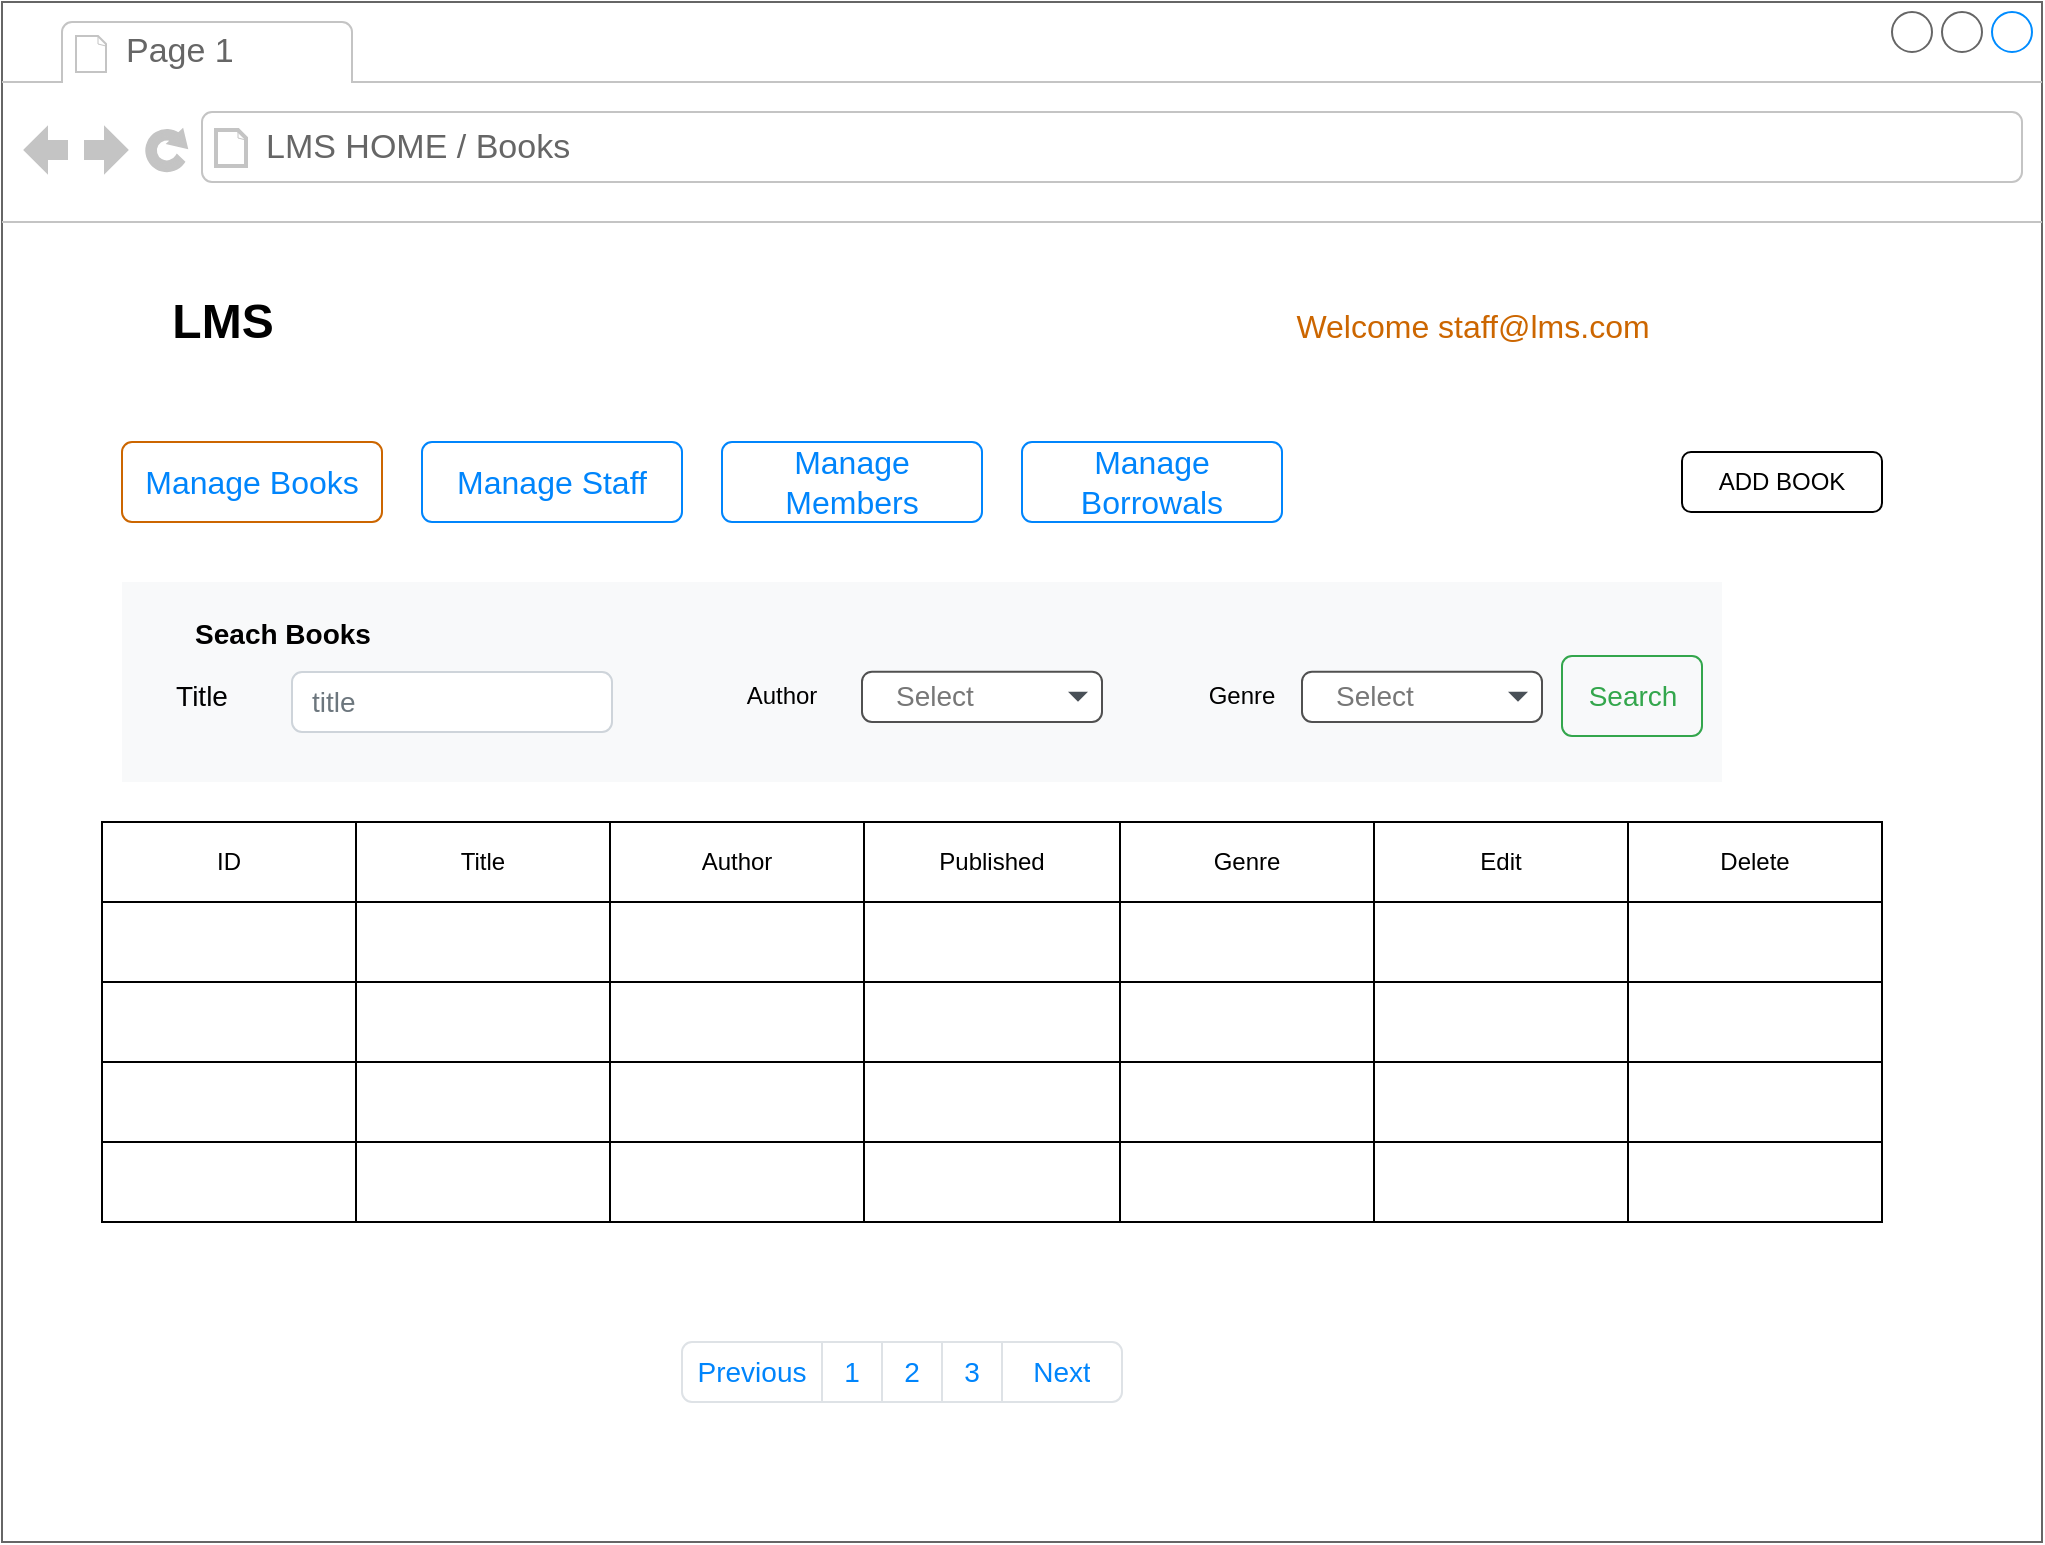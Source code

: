 <mxfile version="24.7.8">
  <diagram name="Page-1" id="2cc2dc42-3aac-f2a9-1cec-7a8b7cbee084">
    <mxGraphModel dx="1434" dy="836" grid="1" gridSize="10" guides="1" tooltips="1" connect="1" arrows="1" fold="1" page="1" pageScale="1" pageWidth="1100" pageHeight="850" background="none" math="0" shadow="0">
      <root>
        <mxCell id="0" />
        <mxCell id="1" parent="0" />
        <mxCell id="u52cNytf9pB5Nw0GOw8_-13" value="" style="strokeWidth=1;shadow=0;dashed=0;align=center;html=1;shape=mxgraph.mockup.containers.browserWindow;rSize=0;strokeColor=#666666;strokeColor2=#008cff;strokeColor3=#c4c4c4;mainText=,;recursiveResize=0;" parent="1" vertex="1">
          <mxGeometry x="50" y="30" width="1020" height="770" as="geometry" />
        </mxCell>
        <mxCell id="u52cNytf9pB5Nw0GOw8_-14" value="Page 1" style="strokeWidth=1;shadow=0;dashed=0;align=center;html=1;shape=mxgraph.mockup.containers.anchor;fontSize=17;fontColor=#666666;align=left;whiteSpace=wrap;" parent="u52cNytf9pB5Nw0GOw8_-13" vertex="1">
          <mxGeometry x="60" y="12" width="110" height="26" as="geometry" />
        </mxCell>
        <mxCell id="u52cNytf9pB5Nw0GOw8_-15" value="LMS HOME / Books" style="strokeWidth=1;shadow=0;dashed=0;align=center;html=1;shape=mxgraph.mockup.containers.anchor;rSize=0;fontSize=17;fontColor=#666666;align=left;" parent="u52cNytf9pB5Nw0GOw8_-13" vertex="1">
          <mxGeometry x="130" y="60" width="250" height="26" as="geometry" />
        </mxCell>
        <mxCell id="u52cNytf9pB5Nw0GOw8_-17" value="LMS" style="text;strokeColor=none;fillColor=none;html=1;fontSize=24;fontStyle=1;verticalAlign=middle;align=center;" parent="u52cNytf9pB5Nw0GOw8_-13" vertex="1">
          <mxGeometry x="60" y="140" width="100" height="40" as="geometry" />
        </mxCell>
        <mxCell id="9EujGWN3wRDiF9waKeuq-1" value="&lt;span style=&quot;font-weight: normal;&quot;&gt;&lt;font color=&quot;#cc6600&quot; style=&quot;font-size: 16px;&quot;&gt;Welcome staff@lms.com&lt;/font&gt;&lt;/span&gt;" style="text;strokeColor=none;fillColor=none;html=1;fontSize=24;fontStyle=1;verticalAlign=middle;align=center;" parent="u52cNytf9pB5Nw0GOw8_-13" vertex="1">
          <mxGeometry x="520" y="140" width="430" height="40" as="geometry" />
        </mxCell>
        <mxCell id="9EujGWN3wRDiF9waKeuq-3" value="Manage Books" style="html=1;shadow=0;dashed=0;shape=mxgraph.bootstrap.rrect;rSize=5;strokeColor=#CC6600;strokeWidth=1;fillColor=none;fontColor=#0085FC;whiteSpace=wrap;align=center;verticalAlign=middle;spacingLeft=0;fontStyle=0;fontSize=16;spacing=5;" parent="u52cNytf9pB5Nw0GOw8_-13" vertex="1">
          <mxGeometry x="60" y="220" width="130" height="40" as="geometry" />
        </mxCell>
        <mxCell id="9EujGWN3wRDiF9waKeuq-5" value="Manage Staff" style="html=1;shadow=0;dashed=0;shape=mxgraph.bootstrap.rrect;rSize=5;strokeColor=#0085FC;strokeWidth=1;fillColor=none;fontColor=#0085FC;whiteSpace=wrap;align=center;verticalAlign=middle;spacingLeft=0;fontStyle=0;fontSize=16;spacing=5;" parent="u52cNytf9pB5Nw0GOw8_-13" vertex="1">
          <mxGeometry x="210" y="220" width="130" height="40" as="geometry" />
        </mxCell>
        <mxCell id="9EujGWN3wRDiF9waKeuq-6" value="Manage Borrowals" style="html=1;shadow=0;dashed=0;shape=mxgraph.bootstrap.rrect;rSize=5;strokeColor=#0085FC;strokeWidth=1;fillColor=none;fontColor=#0085FC;whiteSpace=wrap;align=center;verticalAlign=middle;spacingLeft=0;fontStyle=0;fontSize=16;spacing=5;" parent="u52cNytf9pB5Nw0GOw8_-13" vertex="1">
          <mxGeometry x="510" y="220" width="130" height="40" as="geometry" />
        </mxCell>
        <mxCell id="9EujGWN3wRDiF9waKeuq-7" value="Manage Members" style="html=1;shadow=0;dashed=0;shape=mxgraph.bootstrap.rrect;rSize=5;strokeColor=#0085FC;strokeWidth=1;fillColor=none;fontColor=#0085FC;whiteSpace=wrap;align=center;verticalAlign=middle;spacingLeft=0;fontStyle=0;fontSize=16;spacing=5;" parent="u52cNytf9pB5Nw0GOw8_-13" vertex="1">
          <mxGeometry x="360" y="220" width="130" height="40" as="geometry" />
        </mxCell>
        <mxCell id="9EujGWN3wRDiF9waKeuq-8" value="" style="swimlane;shape=mxgraph.bootstrap.anchor;strokeColor=#DEE2E6;fillColor=#ffffff;fontColor=#0085FC;fontStyle=0;childLayout=stackLayout;horizontal=0;startSize=0;horizontalStack=1;resizeParent=1;resizeParentMax=0;resizeLast=0;collapsible=0;marginBottom=0;whiteSpace=wrap;html=1;" parent="u52cNytf9pB5Nw0GOw8_-13" vertex="1">
          <mxGeometry x="340" y="670" width="220" height="30" as="geometry" />
        </mxCell>
        <mxCell id="9EujGWN3wRDiF9waKeuq-9" value="Previous" style="text;strokeColor=inherit;align=center;verticalAlign=middle;spacingLeft=5;spacingRight=5;overflow=hidden;points=[[0,0.5],[1,0.5]];portConstraint=eastwest;rotatable=0;whiteSpace=wrap;html=1;shape=mxgraph.bootstrap.leftButton;rSize=5;fillColor=inherit;fontColor=inherit;fontSize=14;" parent="9EujGWN3wRDiF9waKeuq-8" vertex="1">
          <mxGeometry width="70" height="30" as="geometry" />
        </mxCell>
        <mxCell id="9EujGWN3wRDiF9waKeuq-10" value="1" style="text;strokeColor=inherit;align=center;verticalAlign=middle;spacingLeft=5;spacingRight=5;overflow=hidden;points=[[0,0.5],[1,0.5]];portConstraint=eastwest;rotatable=0;whiteSpace=wrap;html=1;rSize=5;fillColor=inherit;fontColor=inherit;fontSize=14;" parent="9EujGWN3wRDiF9waKeuq-8" vertex="1">
          <mxGeometry x="70" width="30" height="30" as="geometry" />
        </mxCell>
        <mxCell id="9EujGWN3wRDiF9waKeuq-11" value="2" style="text;strokeColor=inherit;align=center;verticalAlign=middle;spacingLeft=5;spacingRight=5;overflow=hidden;points=[[0,0.5],[1,0.5]];portConstraint=eastwest;rotatable=0;whiteSpace=wrap;html=1;rSize=5;fillColor=inherit;fontColor=inherit;fontSize=14;" parent="9EujGWN3wRDiF9waKeuq-8" vertex="1">
          <mxGeometry x="100" width="30" height="30" as="geometry" />
        </mxCell>
        <mxCell id="9EujGWN3wRDiF9waKeuq-12" value="3" style="text;strokeColor=inherit;align=center;verticalAlign=middle;spacingLeft=5;spacingRight=5;overflow=hidden;points=[[0,0.5],[1,0.5]];portConstraint=eastwest;rotatable=0;whiteSpace=wrap;html=1;rSize=5;fillColor=inherit;fontColor=inherit;fontSize=14;" parent="9EujGWN3wRDiF9waKeuq-8" vertex="1">
          <mxGeometry x="130" width="30" height="30" as="geometry" />
        </mxCell>
        <mxCell id="9EujGWN3wRDiF9waKeuq-13" value="Next" style="text;strokeColor=inherit;align=center;verticalAlign=middle;spacingLeft=5;spacingRight=5;overflow=hidden;points=[[0,0.5],[1,0.5]];portConstraint=eastwest;rotatable=0;whiteSpace=wrap;html=1;shape=mxgraph.bootstrap.rightButton;rSize=5;fillColor=inherit;fontColor=inherit;fontSize=14;" parent="9EujGWN3wRDiF9waKeuq-8" vertex="1">
          <mxGeometry x="160" width="60" height="30" as="geometry" />
        </mxCell>
        <mxCell id="9EujGWN3wRDiF9waKeuq-29" value="ADD BOOK" style="rounded=1;whiteSpace=wrap;html=1;" parent="u52cNytf9pB5Nw0GOw8_-13" vertex="1">
          <mxGeometry x="840" y="225" width="100" height="30" as="geometry" />
        </mxCell>
        <mxCell id="9EujGWN3wRDiF9waKeuq-86" value="" style="shape=table;startSize=0;container=1;collapsible=0;childLayout=tableLayout;" parent="u52cNytf9pB5Nw0GOw8_-13" vertex="1">
          <mxGeometry x="50" y="410" width="890" height="200" as="geometry" />
        </mxCell>
        <mxCell id="9EujGWN3wRDiF9waKeuq-87" value="" style="shape=tableRow;horizontal=0;startSize=0;swimlaneHead=0;swimlaneBody=0;strokeColor=inherit;top=0;left=0;bottom=0;right=0;collapsible=0;dropTarget=0;fillColor=none;points=[[0,0.5],[1,0.5]];portConstraint=eastwest;" parent="9EujGWN3wRDiF9waKeuq-86" vertex="1">
          <mxGeometry width="890" height="40" as="geometry" />
        </mxCell>
        <mxCell id="9EujGWN3wRDiF9waKeuq-88" value="ID" style="shape=partialRectangle;html=1;whiteSpace=wrap;connectable=0;strokeColor=inherit;overflow=hidden;fillColor=none;top=0;left=0;bottom=0;right=0;pointerEvents=1;" parent="9EujGWN3wRDiF9waKeuq-87" vertex="1">
          <mxGeometry width="127" height="40" as="geometry">
            <mxRectangle width="127" height="40" as="alternateBounds" />
          </mxGeometry>
        </mxCell>
        <mxCell id="9EujGWN3wRDiF9waKeuq-89" value="Title" style="shape=partialRectangle;html=1;whiteSpace=wrap;connectable=0;strokeColor=inherit;overflow=hidden;fillColor=none;top=0;left=0;bottom=0;right=0;pointerEvents=1;" parent="9EujGWN3wRDiF9waKeuq-87" vertex="1">
          <mxGeometry x="127" width="127" height="40" as="geometry">
            <mxRectangle width="127" height="40" as="alternateBounds" />
          </mxGeometry>
        </mxCell>
        <mxCell id="9EujGWN3wRDiF9waKeuq-90" value="Author" style="shape=partialRectangle;html=1;whiteSpace=wrap;connectable=0;strokeColor=inherit;overflow=hidden;fillColor=none;top=0;left=0;bottom=0;right=0;pointerEvents=1;" parent="9EujGWN3wRDiF9waKeuq-87" vertex="1">
          <mxGeometry x="254" width="127" height="40" as="geometry">
            <mxRectangle width="127" height="40" as="alternateBounds" />
          </mxGeometry>
        </mxCell>
        <mxCell id="9EujGWN3wRDiF9waKeuq-91" value="Published" style="shape=partialRectangle;html=1;whiteSpace=wrap;connectable=0;strokeColor=inherit;overflow=hidden;fillColor=none;top=0;left=0;bottom=0;right=0;pointerEvents=1;" parent="9EujGWN3wRDiF9waKeuq-87" vertex="1">
          <mxGeometry x="381" width="128" height="40" as="geometry">
            <mxRectangle width="128" height="40" as="alternateBounds" />
          </mxGeometry>
        </mxCell>
        <mxCell id="9EujGWN3wRDiF9waKeuq-92" value="Genre" style="shape=partialRectangle;html=1;whiteSpace=wrap;connectable=0;strokeColor=inherit;overflow=hidden;fillColor=none;top=0;left=0;bottom=0;right=0;pointerEvents=1;" parent="9EujGWN3wRDiF9waKeuq-87" vertex="1">
          <mxGeometry x="509" width="127" height="40" as="geometry">
            <mxRectangle width="127" height="40" as="alternateBounds" />
          </mxGeometry>
        </mxCell>
        <mxCell id="9EujGWN3wRDiF9waKeuq-93" value="Edit" style="shape=partialRectangle;html=1;whiteSpace=wrap;connectable=0;strokeColor=inherit;overflow=hidden;fillColor=none;top=0;left=0;bottom=0;right=0;pointerEvents=1;" parent="9EujGWN3wRDiF9waKeuq-87" vertex="1">
          <mxGeometry x="636" width="127" height="40" as="geometry">
            <mxRectangle width="127" height="40" as="alternateBounds" />
          </mxGeometry>
        </mxCell>
        <mxCell id="9EujGWN3wRDiF9waKeuq-94" value="Delete" style="shape=partialRectangle;html=1;whiteSpace=wrap;connectable=0;strokeColor=inherit;overflow=hidden;fillColor=none;top=0;left=0;bottom=0;right=0;pointerEvents=1;" parent="9EujGWN3wRDiF9waKeuq-87" vertex="1">
          <mxGeometry x="763" width="127" height="40" as="geometry">
            <mxRectangle width="127" height="40" as="alternateBounds" />
          </mxGeometry>
        </mxCell>
        <mxCell id="9EujGWN3wRDiF9waKeuq-95" value="" style="shape=tableRow;horizontal=0;startSize=0;swimlaneHead=0;swimlaneBody=0;strokeColor=inherit;top=0;left=0;bottom=0;right=0;collapsible=0;dropTarget=0;fillColor=none;points=[[0,0.5],[1,0.5]];portConstraint=eastwest;" parent="9EujGWN3wRDiF9waKeuq-86" vertex="1">
          <mxGeometry y="40" width="890" height="40" as="geometry" />
        </mxCell>
        <mxCell id="9EujGWN3wRDiF9waKeuq-96" value="" style="shape=partialRectangle;html=1;whiteSpace=wrap;connectable=0;strokeColor=inherit;overflow=hidden;fillColor=none;top=0;left=0;bottom=0;right=0;pointerEvents=1;" parent="9EujGWN3wRDiF9waKeuq-95" vertex="1">
          <mxGeometry width="127" height="40" as="geometry">
            <mxRectangle width="127" height="40" as="alternateBounds" />
          </mxGeometry>
        </mxCell>
        <mxCell id="9EujGWN3wRDiF9waKeuq-97" value="" style="shape=partialRectangle;html=1;whiteSpace=wrap;connectable=0;strokeColor=inherit;overflow=hidden;fillColor=none;top=0;left=0;bottom=0;right=0;pointerEvents=1;" parent="9EujGWN3wRDiF9waKeuq-95" vertex="1">
          <mxGeometry x="127" width="127" height="40" as="geometry">
            <mxRectangle width="127" height="40" as="alternateBounds" />
          </mxGeometry>
        </mxCell>
        <mxCell id="9EujGWN3wRDiF9waKeuq-98" value="" style="shape=partialRectangle;html=1;whiteSpace=wrap;connectable=0;strokeColor=inherit;overflow=hidden;fillColor=none;top=0;left=0;bottom=0;right=0;pointerEvents=1;" parent="9EujGWN3wRDiF9waKeuq-95" vertex="1">
          <mxGeometry x="254" width="127" height="40" as="geometry">
            <mxRectangle width="127" height="40" as="alternateBounds" />
          </mxGeometry>
        </mxCell>
        <mxCell id="9EujGWN3wRDiF9waKeuq-99" value="" style="shape=partialRectangle;html=1;whiteSpace=wrap;connectable=0;strokeColor=inherit;overflow=hidden;fillColor=none;top=0;left=0;bottom=0;right=0;pointerEvents=1;" parent="9EujGWN3wRDiF9waKeuq-95" vertex="1">
          <mxGeometry x="381" width="128" height="40" as="geometry">
            <mxRectangle width="128" height="40" as="alternateBounds" />
          </mxGeometry>
        </mxCell>
        <mxCell id="9EujGWN3wRDiF9waKeuq-100" value="" style="shape=partialRectangle;html=1;whiteSpace=wrap;connectable=0;strokeColor=inherit;overflow=hidden;fillColor=none;top=0;left=0;bottom=0;right=0;pointerEvents=1;" parent="9EujGWN3wRDiF9waKeuq-95" vertex="1">
          <mxGeometry x="509" width="127" height="40" as="geometry">
            <mxRectangle width="127" height="40" as="alternateBounds" />
          </mxGeometry>
        </mxCell>
        <mxCell id="9EujGWN3wRDiF9waKeuq-101" value="" style="shape=partialRectangle;html=1;whiteSpace=wrap;connectable=0;strokeColor=inherit;overflow=hidden;fillColor=none;top=0;left=0;bottom=0;right=0;pointerEvents=1;" parent="9EujGWN3wRDiF9waKeuq-95" vertex="1">
          <mxGeometry x="636" width="127" height="40" as="geometry">
            <mxRectangle width="127" height="40" as="alternateBounds" />
          </mxGeometry>
        </mxCell>
        <mxCell id="9EujGWN3wRDiF9waKeuq-102" value="" style="shape=partialRectangle;html=1;whiteSpace=wrap;connectable=0;strokeColor=inherit;overflow=hidden;fillColor=none;top=0;left=0;bottom=0;right=0;pointerEvents=1;" parent="9EujGWN3wRDiF9waKeuq-95" vertex="1">
          <mxGeometry x="763" width="127" height="40" as="geometry">
            <mxRectangle width="127" height="40" as="alternateBounds" />
          </mxGeometry>
        </mxCell>
        <mxCell id="9EujGWN3wRDiF9waKeuq-103" value="" style="shape=tableRow;horizontal=0;startSize=0;swimlaneHead=0;swimlaneBody=0;strokeColor=inherit;top=0;left=0;bottom=0;right=0;collapsible=0;dropTarget=0;fillColor=none;points=[[0,0.5],[1,0.5]];portConstraint=eastwest;" parent="9EujGWN3wRDiF9waKeuq-86" vertex="1">
          <mxGeometry y="80" width="890" height="40" as="geometry" />
        </mxCell>
        <mxCell id="9EujGWN3wRDiF9waKeuq-104" value="" style="shape=partialRectangle;html=1;whiteSpace=wrap;connectable=0;strokeColor=inherit;overflow=hidden;fillColor=none;top=0;left=0;bottom=0;right=0;pointerEvents=1;" parent="9EujGWN3wRDiF9waKeuq-103" vertex="1">
          <mxGeometry width="127" height="40" as="geometry">
            <mxRectangle width="127" height="40" as="alternateBounds" />
          </mxGeometry>
        </mxCell>
        <mxCell id="9EujGWN3wRDiF9waKeuq-105" value="" style="shape=partialRectangle;html=1;whiteSpace=wrap;connectable=0;strokeColor=inherit;overflow=hidden;fillColor=none;top=0;left=0;bottom=0;right=0;pointerEvents=1;" parent="9EujGWN3wRDiF9waKeuq-103" vertex="1">
          <mxGeometry x="127" width="127" height="40" as="geometry">
            <mxRectangle width="127" height="40" as="alternateBounds" />
          </mxGeometry>
        </mxCell>
        <mxCell id="9EujGWN3wRDiF9waKeuq-106" value="" style="shape=partialRectangle;html=1;whiteSpace=wrap;connectable=0;strokeColor=inherit;overflow=hidden;fillColor=none;top=0;left=0;bottom=0;right=0;pointerEvents=1;" parent="9EujGWN3wRDiF9waKeuq-103" vertex="1">
          <mxGeometry x="254" width="127" height="40" as="geometry">
            <mxRectangle width="127" height="40" as="alternateBounds" />
          </mxGeometry>
        </mxCell>
        <mxCell id="9EujGWN3wRDiF9waKeuq-107" value="" style="shape=partialRectangle;html=1;whiteSpace=wrap;connectable=0;strokeColor=inherit;overflow=hidden;fillColor=none;top=0;left=0;bottom=0;right=0;pointerEvents=1;" parent="9EujGWN3wRDiF9waKeuq-103" vertex="1">
          <mxGeometry x="381" width="128" height="40" as="geometry">
            <mxRectangle width="128" height="40" as="alternateBounds" />
          </mxGeometry>
        </mxCell>
        <mxCell id="9EujGWN3wRDiF9waKeuq-108" value="" style="shape=partialRectangle;html=1;whiteSpace=wrap;connectable=0;strokeColor=inherit;overflow=hidden;fillColor=none;top=0;left=0;bottom=0;right=0;pointerEvents=1;" parent="9EujGWN3wRDiF9waKeuq-103" vertex="1">
          <mxGeometry x="509" width="127" height="40" as="geometry">
            <mxRectangle width="127" height="40" as="alternateBounds" />
          </mxGeometry>
        </mxCell>
        <mxCell id="9EujGWN3wRDiF9waKeuq-109" value="" style="shape=partialRectangle;html=1;whiteSpace=wrap;connectable=0;strokeColor=inherit;overflow=hidden;fillColor=none;top=0;left=0;bottom=0;right=0;pointerEvents=1;" parent="9EujGWN3wRDiF9waKeuq-103" vertex="1">
          <mxGeometry x="636" width="127" height="40" as="geometry">
            <mxRectangle width="127" height="40" as="alternateBounds" />
          </mxGeometry>
        </mxCell>
        <mxCell id="9EujGWN3wRDiF9waKeuq-110" value="" style="shape=partialRectangle;html=1;whiteSpace=wrap;connectable=0;strokeColor=inherit;overflow=hidden;fillColor=none;top=0;left=0;bottom=0;right=0;pointerEvents=1;" parent="9EujGWN3wRDiF9waKeuq-103" vertex="1">
          <mxGeometry x="763" width="127" height="40" as="geometry">
            <mxRectangle width="127" height="40" as="alternateBounds" />
          </mxGeometry>
        </mxCell>
        <mxCell id="9EujGWN3wRDiF9waKeuq-111" value="" style="shape=tableRow;horizontal=0;startSize=0;swimlaneHead=0;swimlaneBody=0;strokeColor=inherit;top=0;left=0;bottom=0;right=0;collapsible=0;dropTarget=0;fillColor=none;points=[[0,0.5],[1,0.5]];portConstraint=eastwest;" parent="9EujGWN3wRDiF9waKeuq-86" vertex="1">
          <mxGeometry y="120" width="890" height="40" as="geometry" />
        </mxCell>
        <mxCell id="9EujGWN3wRDiF9waKeuq-112" value="" style="shape=partialRectangle;html=1;whiteSpace=wrap;connectable=0;strokeColor=inherit;overflow=hidden;fillColor=none;top=0;left=0;bottom=0;right=0;pointerEvents=1;" parent="9EujGWN3wRDiF9waKeuq-111" vertex="1">
          <mxGeometry width="127" height="40" as="geometry">
            <mxRectangle width="127" height="40" as="alternateBounds" />
          </mxGeometry>
        </mxCell>
        <mxCell id="9EujGWN3wRDiF9waKeuq-113" value="" style="shape=partialRectangle;html=1;whiteSpace=wrap;connectable=0;strokeColor=inherit;overflow=hidden;fillColor=none;top=0;left=0;bottom=0;right=0;pointerEvents=1;" parent="9EujGWN3wRDiF9waKeuq-111" vertex="1">
          <mxGeometry x="127" width="127" height="40" as="geometry">
            <mxRectangle width="127" height="40" as="alternateBounds" />
          </mxGeometry>
        </mxCell>
        <mxCell id="9EujGWN3wRDiF9waKeuq-114" value="" style="shape=partialRectangle;html=1;whiteSpace=wrap;connectable=0;strokeColor=inherit;overflow=hidden;fillColor=none;top=0;left=0;bottom=0;right=0;pointerEvents=1;" parent="9EujGWN3wRDiF9waKeuq-111" vertex="1">
          <mxGeometry x="254" width="127" height="40" as="geometry">
            <mxRectangle width="127" height="40" as="alternateBounds" />
          </mxGeometry>
        </mxCell>
        <mxCell id="9EujGWN3wRDiF9waKeuq-115" value="" style="shape=partialRectangle;html=1;whiteSpace=wrap;connectable=0;strokeColor=inherit;overflow=hidden;fillColor=none;top=0;left=0;bottom=0;right=0;pointerEvents=1;" parent="9EujGWN3wRDiF9waKeuq-111" vertex="1">
          <mxGeometry x="381" width="128" height="40" as="geometry">
            <mxRectangle width="128" height="40" as="alternateBounds" />
          </mxGeometry>
        </mxCell>
        <mxCell id="9EujGWN3wRDiF9waKeuq-116" value="" style="shape=partialRectangle;html=1;whiteSpace=wrap;connectable=0;strokeColor=inherit;overflow=hidden;fillColor=none;top=0;left=0;bottom=0;right=0;pointerEvents=1;" parent="9EujGWN3wRDiF9waKeuq-111" vertex="1">
          <mxGeometry x="509" width="127" height="40" as="geometry">
            <mxRectangle width="127" height="40" as="alternateBounds" />
          </mxGeometry>
        </mxCell>
        <mxCell id="9EujGWN3wRDiF9waKeuq-117" value="" style="shape=partialRectangle;html=1;whiteSpace=wrap;connectable=0;strokeColor=inherit;overflow=hidden;fillColor=none;top=0;left=0;bottom=0;right=0;pointerEvents=1;" parent="9EujGWN3wRDiF9waKeuq-111" vertex="1">
          <mxGeometry x="636" width="127" height="40" as="geometry">
            <mxRectangle width="127" height="40" as="alternateBounds" />
          </mxGeometry>
        </mxCell>
        <mxCell id="9EujGWN3wRDiF9waKeuq-118" value="" style="shape=partialRectangle;html=1;whiteSpace=wrap;connectable=0;strokeColor=inherit;overflow=hidden;fillColor=none;top=0;left=0;bottom=0;right=0;pointerEvents=1;" parent="9EujGWN3wRDiF9waKeuq-111" vertex="1">
          <mxGeometry x="763" width="127" height="40" as="geometry">
            <mxRectangle width="127" height="40" as="alternateBounds" />
          </mxGeometry>
        </mxCell>
        <mxCell id="9EujGWN3wRDiF9waKeuq-119" value="" style="shape=tableRow;horizontal=0;startSize=0;swimlaneHead=0;swimlaneBody=0;strokeColor=inherit;top=0;left=0;bottom=0;right=0;collapsible=0;dropTarget=0;fillColor=none;points=[[0,0.5],[1,0.5]];portConstraint=eastwest;" parent="9EujGWN3wRDiF9waKeuq-86" vertex="1">
          <mxGeometry y="160" width="890" height="40" as="geometry" />
        </mxCell>
        <mxCell id="9EujGWN3wRDiF9waKeuq-120" value="" style="shape=partialRectangle;html=1;whiteSpace=wrap;connectable=0;strokeColor=inherit;overflow=hidden;fillColor=none;top=0;left=0;bottom=0;right=0;pointerEvents=1;" parent="9EujGWN3wRDiF9waKeuq-119" vertex="1">
          <mxGeometry width="127" height="40" as="geometry">
            <mxRectangle width="127" height="40" as="alternateBounds" />
          </mxGeometry>
        </mxCell>
        <mxCell id="9EujGWN3wRDiF9waKeuq-121" value="" style="shape=partialRectangle;html=1;whiteSpace=wrap;connectable=0;strokeColor=inherit;overflow=hidden;fillColor=none;top=0;left=0;bottom=0;right=0;pointerEvents=1;" parent="9EujGWN3wRDiF9waKeuq-119" vertex="1">
          <mxGeometry x="127" width="127" height="40" as="geometry">
            <mxRectangle width="127" height="40" as="alternateBounds" />
          </mxGeometry>
        </mxCell>
        <mxCell id="9EujGWN3wRDiF9waKeuq-122" value="" style="shape=partialRectangle;html=1;whiteSpace=wrap;connectable=0;strokeColor=inherit;overflow=hidden;fillColor=none;top=0;left=0;bottom=0;right=0;pointerEvents=1;" parent="9EujGWN3wRDiF9waKeuq-119" vertex="1">
          <mxGeometry x="254" width="127" height="40" as="geometry">
            <mxRectangle width="127" height="40" as="alternateBounds" />
          </mxGeometry>
        </mxCell>
        <mxCell id="9EujGWN3wRDiF9waKeuq-123" value="" style="shape=partialRectangle;html=1;whiteSpace=wrap;connectable=0;strokeColor=inherit;overflow=hidden;fillColor=none;top=0;left=0;bottom=0;right=0;pointerEvents=1;" parent="9EujGWN3wRDiF9waKeuq-119" vertex="1">
          <mxGeometry x="381" width="128" height="40" as="geometry">
            <mxRectangle width="128" height="40" as="alternateBounds" />
          </mxGeometry>
        </mxCell>
        <mxCell id="9EujGWN3wRDiF9waKeuq-124" value="" style="shape=partialRectangle;html=1;whiteSpace=wrap;connectable=0;strokeColor=inherit;overflow=hidden;fillColor=none;top=0;left=0;bottom=0;right=0;pointerEvents=1;" parent="9EujGWN3wRDiF9waKeuq-119" vertex="1">
          <mxGeometry x="509" width="127" height="40" as="geometry">
            <mxRectangle width="127" height="40" as="alternateBounds" />
          </mxGeometry>
        </mxCell>
        <mxCell id="9EujGWN3wRDiF9waKeuq-125" value="" style="shape=partialRectangle;html=1;whiteSpace=wrap;connectable=0;strokeColor=inherit;overflow=hidden;fillColor=none;top=0;left=0;bottom=0;right=0;pointerEvents=1;" parent="9EujGWN3wRDiF9waKeuq-119" vertex="1">
          <mxGeometry x="636" width="127" height="40" as="geometry">
            <mxRectangle width="127" height="40" as="alternateBounds" />
          </mxGeometry>
        </mxCell>
        <mxCell id="9EujGWN3wRDiF9waKeuq-126" value="" style="shape=partialRectangle;html=1;whiteSpace=wrap;connectable=0;strokeColor=inherit;overflow=hidden;fillColor=none;top=0;left=0;bottom=0;right=0;pointerEvents=1;" parent="9EujGWN3wRDiF9waKeuq-119" vertex="1">
          <mxGeometry x="763" width="127" height="40" as="geometry">
            <mxRectangle width="127" height="40" as="alternateBounds" />
          </mxGeometry>
        </mxCell>
        <mxCell id="9EujGWN3wRDiF9waKeuq-136" value="" style="html=1;shadow=0;dashed=0;fillColor=#F8F9FA;strokeColor=none;fontSize=16;fontColor=#181819;align=left;spacing=15;" parent="u52cNytf9pB5Nw0GOw8_-13" vertex="1">
          <mxGeometry x="60" y="290" width="800" height="100" as="geometry" />
        </mxCell>
        <mxCell id="9EujGWN3wRDiF9waKeuq-137" value="title" style="html=1;shadow=0;dashed=0;shape=mxgraph.bootstrap.rrect;rSize=5;fontSize=14;fontColor=#6C767D;strokeColor=#CED4DA;fillColor=#ffffff;align=left;spacing=10;" parent="9EujGWN3wRDiF9waKeuq-136" vertex="1">
          <mxGeometry width="160" height="30" relative="1" as="geometry">
            <mxPoint x="85" y="45" as="offset" />
          </mxGeometry>
        </mxCell>
        <mxCell id="9EujGWN3wRDiF9waKeuq-138" value="Search" style="html=1;shadow=0;dashed=0;shape=mxgraph.bootstrap.rrect;rSize=5;fontSize=14;fontColor=#33A64C;strokeColor=#33A64C;fillColor=none;" parent="9EujGWN3wRDiF9waKeuq-136" vertex="1">
          <mxGeometry width="70" height="40" relative="1" as="geometry">
            <mxPoint x="720" y="37" as="offset" />
          </mxGeometry>
        </mxCell>
        <UserObject label="&lt;font style=&quot;font-size: 14px;&quot;&gt;Title&lt;/font&gt;" placeholders="1" name="Variable" id="9EujGWN3wRDiF9waKeuq-129">
          <mxCell style="text;html=1;strokeColor=none;fillColor=none;align=center;verticalAlign=middle;whiteSpace=wrap;overflow=hidden;" parent="9EujGWN3wRDiF9waKeuq-136" vertex="1">
            <mxGeometry y="43.1" width="80" height="26.9" as="geometry" />
          </mxCell>
        </UserObject>
        <UserObject label="Author" placeholders="1" name="Variable" id="9EujGWN3wRDiF9waKeuq-130">
          <mxCell style="text;html=1;strokeColor=none;fillColor=none;align=center;verticalAlign=middle;whiteSpace=wrap;overflow=hidden;" parent="9EujGWN3wRDiF9waKeuq-136" vertex="1">
            <mxGeometry x="290" y="44.83" width="80" height="25.17" as="geometry" />
          </mxCell>
        </UserObject>
        <mxCell id="9EujGWN3wRDiF9waKeuq-132" value="Select" style="html=1;shadow=0;dashed=0;shape=mxgraph.bootstrap.rrect;rSize=5;strokeColor=#505050;strokeWidth=1;fillColor=#ffffff;fontColor=#777777;whiteSpace=wrap;align=left;verticalAlign=middle;fontStyle=0;fontSize=14;spacingRight=0;spacing=17;" parent="9EujGWN3wRDiF9waKeuq-136" vertex="1">
          <mxGeometry x="370" y="44.83" width="120" height="25.17" as="geometry" />
        </mxCell>
        <mxCell id="9EujGWN3wRDiF9waKeuq-133" value="" style="shape=triangle;direction=south;fillColor=#495057;strokeColor=none;perimeter=none;" parent="9EujGWN3wRDiF9waKeuq-132" vertex="1">
          <mxGeometry x="1" y="0.5" width="10" height="5" relative="1" as="geometry">
            <mxPoint x="-17" y="-2.5" as="offset" />
          </mxGeometry>
        </mxCell>
        <UserObject label="Genre" placeholders="1" name="Variable" id="9EujGWN3wRDiF9waKeuq-131">
          <mxCell style="text;html=1;strokeColor=none;fillColor=none;align=center;verticalAlign=middle;whiteSpace=wrap;overflow=hidden;" parent="9EujGWN3wRDiF9waKeuq-136" vertex="1">
            <mxGeometry x="520" y="44.83" width="80" height="25.17" as="geometry" />
          </mxCell>
        </UserObject>
        <mxCell id="9EujGWN3wRDiF9waKeuq-134" value="Select" style="html=1;shadow=0;dashed=0;shape=mxgraph.bootstrap.rrect;rSize=5;strokeColor=#505050;strokeWidth=1;fillColor=#ffffff;fontColor=#777777;whiteSpace=wrap;align=left;verticalAlign=middle;fontStyle=0;fontSize=14;spacingRight=0;spacing=17;" parent="9EujGWN3wRDiF9waKeuq-136" vertex="1">
          <mxGeometry x="590" y="44.83" width="120" height="25.17" as="geometry" />
        </mxCell>
        <mxCell id="9EujGWN3wRDiF9waKeuq-135" value="" style="shape=triangle;direction=south;fillColor=#495057;strokeColor=none;perimeter=none;" parent="9EujGWN3wRDiF9waKeuq-134" vertex="1">
          <mxGeometry x="1" y="0.5" width="10" height="5" relative="1" as="geometry">
            <mxPoint x="-17" y="-2.5" as="offset" />
          </mxGeometry>
        </mxCell>
        <mxCell id="9EujGWN3wRDiF9waKeuq-128" value="&lt;font style=&quot;font-size: 14px;&quot;&gt;Seach Books&lt;/font&gt;" style="text;strokeColor=none;fillColor=none;html=1;fontSize=24;fontStyle=1;verticalAlign=middle;align=center;" parent="9EujGWN3wRDiF9waKeuq-136" vertex="1">
          <mxGeometry x="12.5" y="3.1" width="135" height="40" as="geometry" />
        </mxCell>
      </root>
    </mxGraphModel>
  </diagram>
</mxfile>
